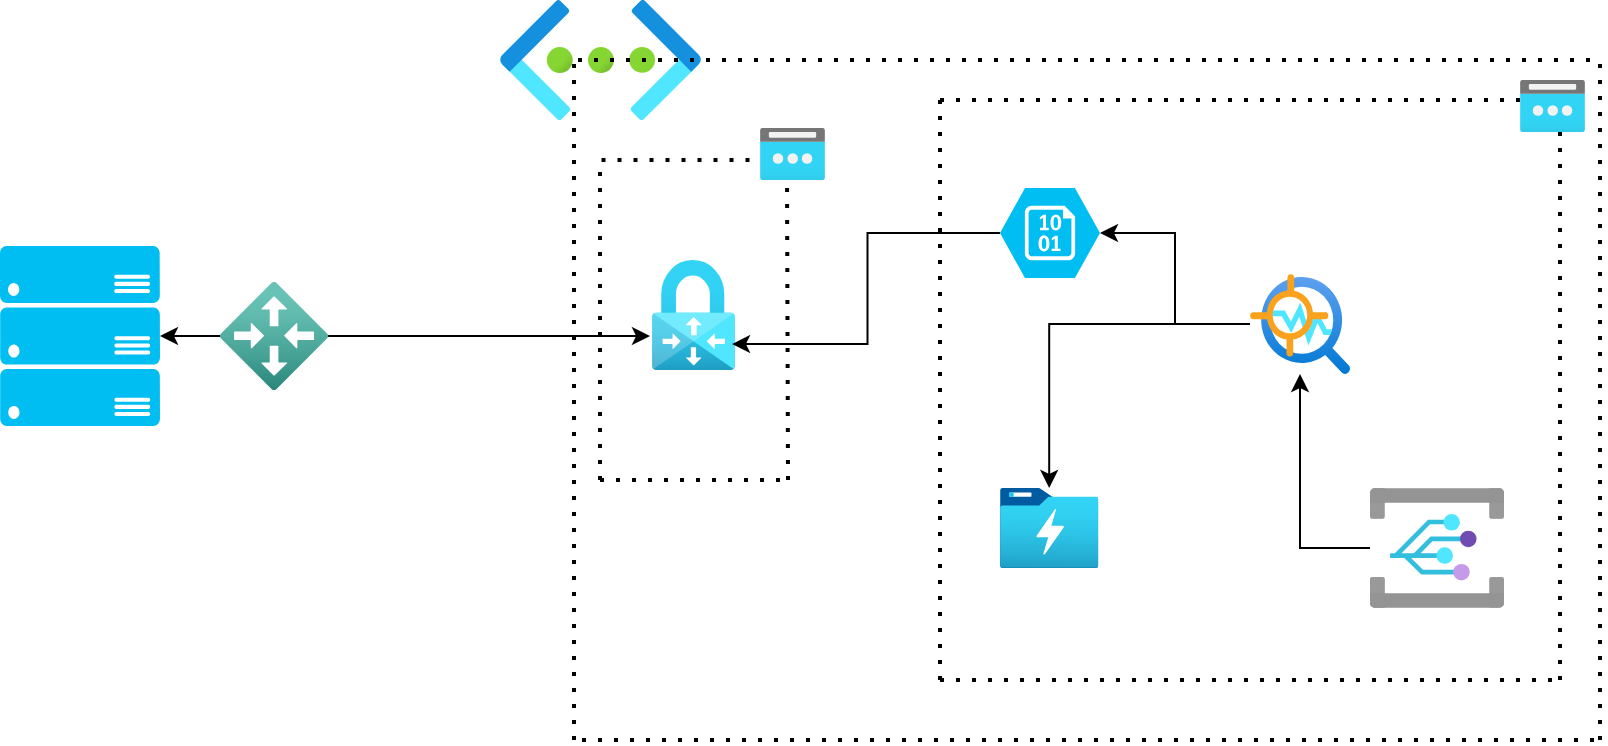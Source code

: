<mxfile version="24.6.5" type="github">
  <diagram id="WI9T0HZ2pTsCkuznbFz-" name="Page-1">
    <mxGraphModel dx="1434" dy="722" grid="1" gridSize="10" guides="1" tooltips="1" connect="1" arrows="1" fold="1" page="1" pageScale="1" pageWidth="1169" pageHeight="827" math="0" shadow="0">
      <root>
        <mxCell id="0" />
        <mxCell id="1" parent="0" />
        <mxCell id="YWxAvAplYOf0eeSjQPEd-2" value="" style="verticalLabelPosition=bottom;html=1;verticalAlign=top;align=center;strokeColor=none;fillColor=#00BEF2;shape=mxgraph.azure.server_rack;" vertex="1" parent="1">
          <mxGeometry x="80" y="333" width="80" height="90" as="geometry" />
        </mxCell>
        <mxCell id="YWxAvAplYOf0eeSjQPEd-3" value="" style="verticalLabelPosition=bottom;html=1;verticalAlign=top;align=center;strokeColor=none;fillColor=#00BEF2;shape=mxgraph.azure.storage_blob;" vertex="1" parent="1">
          <mxGeometry x="580" y="304" width="50" height="45" as="geometry" />
        </mxCell>
        <mxCell id="YWxAvAplYOf0eeSjQPEd-22" style="edgeStyle=orthogonalEdgeStyle;rounded=0;orthogonalLoop=1;jettySize=auto;html=1;" edge="1" parent="1" source="YWxAvAplYOf0eeSjQPEd-7" target="YWxAvAplYOf0eeSjQPEd-8">
          <mxGeometry relative="1" as="geometry" />
        </mxCell>
        <mxCell id="YWxAvAplYOf0eeSjQPEd-7" value="" style="image;aspect=fixed;html=1;points=[];align=center;fontSize=12;image=img/lib/azure2/ai_machine_learning/Anomaly_Detector.svg;" vertex="1" parent="1">
          <mxGeometry x="705" y="347" width="50" height="50" as="geometry" />
        </mxCell>
        <mxCell id="YWxAvAplYOf0eeSjQPEd-8" value="" style="image;aspect=fixed;html=1;points=[];align=center;fontSize=12;image=img/lib/azure2/storage/Data_Lake_Storage_Gen1.svg;" vertex="1" parent="1">
          <mxGeometry x="580" y="454" width="49.23" height="40" as="geometry" />
        </mxCell>
        <mxCell id="YWxAvAplYOf0eeSjQPEd-10" value="" style="image;aspect=fixed;html=1;points=[];align=center;fontSize=12;image=img/lib/azure2/networking/Local_Network_Gateways.svg;" vertex="1" parent="1">
          <mxGeometry x="190" y="351" width="54" height="54" as="geometry" />
        </mxCell>
        <mxCell id="YWxAvAplYOf0eeSjQPEd-13" value="" style="image;aspect=fixed;html=1;points=[];align=center;fontSize=12;image=img/lib/azure2/networking/Virtual_Network_Gateways.svg;" vertex="1" parent="1">
          <mxGeometry x="406" y="340" width="41.45" height="55" as="geometry" />
        </mxCell>
        <mxCell id="YWxAvAplYOf0eeSjQPEd-14" style="edgeStyle=orthogonalEdgeStyle;rounded=0;orthogonalLoop=1;jettySize=auto;html=1;entryX=-0.024;entryY=0.691;entryDx=0;entryDy=0;entryPerimeter=0;" edge="1" parent="1" source="YWxAvAplYOf0eeSjQPEd-10" target="YWxAvAplYOf0eeSjQPEd-13">
          <mxGeometry relative="1" as="geometry" />
        </mxCell>
        <mxCell id="YWxAvAplYOf0eeSjQPEd-16" style="edgeStyle=orthogonalEdgeStyle;rounded=0;orthogonalLoop=1;jettySize=auto;html=1;entryX=1;entryY=0.5;entryDx=0;entryDy=0;entryPerimeter=0;" edge="1" parent="1" source="YWxAvAplYOf0eeSjQPEd-10" target="YWxAvAplYOf0eeSjQPEd-2">
          <mxGeometry relative="1" as="geometry" />
        </mxCell>
        <mxCell id="YWxAvAplYOf0eeSjQPEd-17" value="" style="image;aspect=fixed;html=1;points=[];align=center;fontSize=12;image=img/lib/azure2/networking/Virtual_Networks.svg;" vertex="1" parent="1">
          <mxGeometry x="330" y="210" width="100.5" height="60" as="geometry" />
        </mxCell>
        <mxCell id="YWxAvAplYOf0eeSjQPEd-19" style="edgeStyle=orthogonalEdgeStyle;rounded=0;orthogonalLoop=1;jettySize=auto;html=1;entryX=1;entryY=0.5;entryDx=0;entryDy=0;entryPerimeter=0;" edge="1" parent="1" source="YWxAvAplYOf0eeSjQPEd-7" target="YWxAvAplYOf0eeSjQPEd-3">
          <mxGeometry relative="1" as="geometry" />
        </mxCell>
        <mxCell id="YWxAvAplYOf0eeSjQPEd-21" style="edgeStyle=orthogonalEdgeStyle;rounded=0;orthogonalLoop=1;jettySize=auto;html=1;" edge="1" parent="1" source="YWxAvAplYOf0eeSjQPEd-20" target="YWxAvAplYOf0eeSjQPEd-7">
          <mxGeometry relative="1" as="geometry" />
        </mxCell>
        <mxCell id="YWxAvAplYOf0eeSjQPEd-20" value="" style="image;aspect=fixed;html=1;points=[];align=center;fontSize=12;image=img/lib/azure2/integration/Event_Grid_Domains.svg;" vertex="1" parent="1">
          <mxGeometry x="765" y="454" width="67" height="60" as="geometry" />
        </mxCell>
        <mxCell id="YWxAvAplYOf0eeSjQPEd-25" value="" style="endArrow=none;dashed=1;html=1;dashPattern=1 3;strokeWidth=2;rounded=0;" edge="1" parent="1">
          <mxGeometry width="50" height="50" relative="1" as="geometry">
            <mxPoint x="369" y="240" as="sourcePoint" />
            <mxPoint x="879" y="240" as="targetPoint" />
          </mxGeometry>
        </mxCell>
        <mxCell id="YWxAvAplYOf0eeSjQPEd-26" value="" style="endArrow=none;dashed=1;html=1;dashPattern=1 3;strokeWidth=2;rounded=0;" edge="1" parent="1">
          <mxGeometry width="50" height="50" relative="1" as="geometry">
            <mxPoint x="367" y="580" as="sourcePoint" />
            <mxPoint x="367" y="240" as="targetPoint" />
          </mxGeometry>
        </mxCell>
        <mxCell id="YWxAvAplYOf0eeSjQPEd-27" value="" style="endArrow=none;dashed=1;html=1;dashPattern=1 3;strokeWidth=2;rounded=0;" edge="1" parent="1">
          <mxGeometry width="50" height="50" relative="1" as="geometry">
            <mxPoint x="371" y="580" as="sourcePoint" />
            <mxPoint x="881" y="580" as="targetPoint" />
          </mxGeometry>
        </mxCell>
        <mxCell id="YWxAvAplYOf0eeSjQPEd-28" value="" style="endArrow=none;dashed=1;html=1;dashPattern=1 3;strokeWidth=2;rounded=0;" edge="1" parent="1">
          <mxGeometry width="50" height="50" relative="1" as="geometry">
            <mxPoint x="880" y="580" as="sourcePoint" />
            <mxPoint x="880" y="240" as="targetPoint" />
          </mxGeometry>
        </mxCell>
        <mxCell id="YWxAvAplYOf0eeSjQPEd-29" value="" style="endArrow=none;dashed=1;html=1;dashPattern=1 3;strokeWidth=2;rounded=0;" edge="1" parent="1">
          <mxGeometry width="50" height="50" relative="1" as="geometry">
            <mxPoint x="380" y="450" as="sourcePoint" />
            <mxPoint x="380" y="290" as="targetPoint" />
          </mxGeometry>
        </mxCell>
        <mxCell id="YWxAvAplYOf0eeSjQPEd-30" value="" style="endArrow=none;dashed=1;html=1;dashPattern=1 3;strokeWidth=2;rounded=0;" edge="1" parent="1">
          <mxGeometry width="50" height="50" relative="1" as="geometry">
            <mxPoint x="474" y="450" as="sourcePoint" />
            <mxPoint x="473.5" y="295" as="targetPoint" />
          </mxGeometry>
        </mxCell>
        <mxCell id="YWxAvAplYOf0eeSjQPEd-31" value="" style="endArrow=none;dashed=1;html=1;dashPattern=1 3;strokeWidth=2;rounded=0;" edge="1" parent="1">
          <mxGeometry width="50" height="50" relative="1" as="geometry">
            <mxPoint x="380.75" y="290" as="sourcePoint" />
            <mxPoint x="471.75" y="290" as="targetPoint" />
          </mxGeometry>
        </mxCell>
        <mxCell id="YWxAvAplYOf0eeSjQPEd-33" value="" style="endArrow=none;dashed=1;html=1;dashPattern=1 3;strokeWidth=2;rounded=0;" edge="1" parent="1">
          <mxGeometry width="50" height="50" relative="1" as="geometry">
            <mxPoint x="380" y="450" as="sourcePoint" />
            <mxPoint x="471" y="450" as="targetPoint" />
          </mxGeometry>
        </mxCell>
        <mxCell id="YWxAvAplYOf0eeSjQPEd-34" value="" style="endArrow=none;dashed=1;html=1;dashPattern=1 3;strokeWidth=2;rounded=0;" edge="1" parent="1">
          <mxGeometry width="50" height="50" relative="1" as="geometry">
            <mxPoint x="550" y="260" as="sourcePoint" />
            <mxPoint x="860" y="260" as="targetPoint" />
          </mxGeometry>
        </mxCell>
        <mxCell id="YWxAvAplYOf0eeSjQPEd-35" value="" style="endArrow=none;dashed=1;html=1;dashPattern=1 3;strokeWidth=2;rounded=0;" edge="1" parent="1">
          <mxGeometry width="50" height="50" relative="1" as="geometry">
            <mxPoint x="550" y="550" as="sourcePoint" />
            <mxPoint x="860" y="550" as="targetPoint" />
          </mxGeometry>
        </mxCell>
        <mxCell id="YWxAvAplYOf0eeSjQPEd-36" value="" style="endArrow=none;dashed=1;html=1;dashPattern=1 3;strokeWidth=2;rounded=0;" edge="1" parent="1">
          <mxGeometry width="50" height="50" relative="1" as="geometry">
            <mxPoint x="550" y="550" as="sourcePoint" />
            <mxPoint x="550" y="260" as="targetPoint" />
          </mxGeometry>
        </mxCell>
        <mxCell id="YWxAvAplYOf0eeSjQPEd-37" value="" style="endArrow=none;dashed=1;html=1;dashPattern=1 3;strokeWidth=2;rounded=0;" edge="1" parent="1">
          <mxGeometry width="50" height="50" relative="1" as="geometry">
            <mxPoint x="860" y="550" as="sourcePoint" />
            <mxPoint x="860" y="260" as="targetPoint" />
          </mxGeometry>
        </mxCell>
        <mxCell id="YWxAvAplYOf0eeSjQPEd-38" value="" style="image;aspect=fixed;html=1;points=[];align=center;fontSize=12;image=img/lib/azure2/networking/Public_IP_Addresses.svg;" vertex="1" parent="1">
          <mxGeometry x="460" y="274" width="32.5" height="26" as="geometry" />
        </mxCell>
        <mxCell id="YWxAvAplYOf0eeSjQPEd-39" value="" style="image;aspect=fixed;html=1;points=[];align=center;fontSize=12;image=img/lib/azure2/networking/Public_IP_Addresses.svg;" vertex="1" parent="1">
          <mxGeometry x="840" y="250" width="32.5" height="26" as="geometry" />
        </mxCell>
        <mxCell id="YWxAvAplYOf0eeSjQPEd-41" style="edgeStyle=orthogonalEdgeStyle;rounded=0;orthogonalLoop=1;jettySize=auto;html=1;entryX=0.965;entryY=0.764;entryDx=0;entryDy=0;entryPerimeter=0;" edge="1" parent="1" source="YWxAvAplYOf0eeSjQPEd-3" target="YWxAvAplYOf0eeSjQPEd-13">
          <mxGeometry relative="1" as="geometry" />
        </mxCell>
      </root>
    </mxGraphModel>
  </diagram>
</mxfile>
